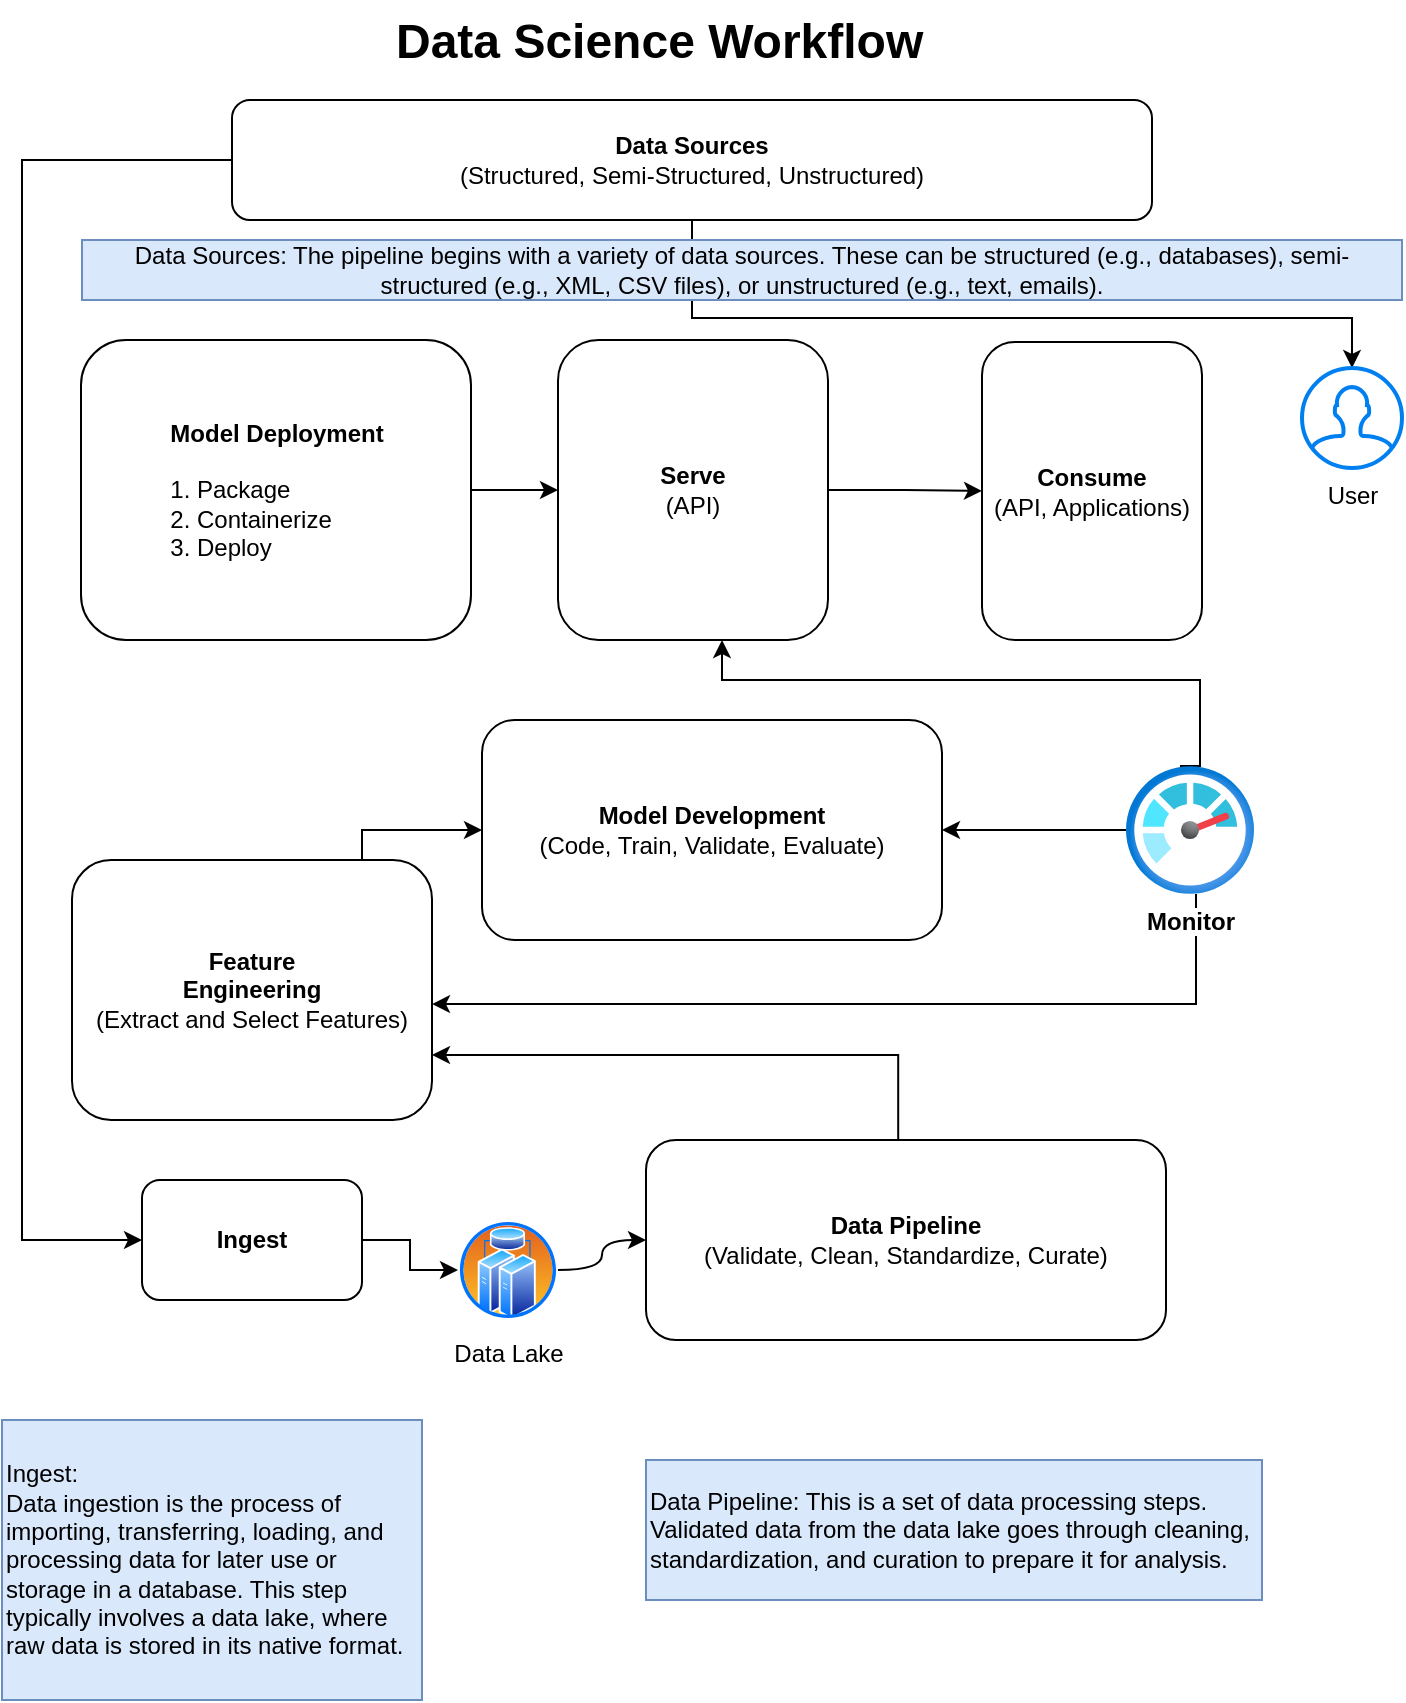 <mxfile version="24.2.5" type="github">
  <diagram id="RiWKcLgWkrJcIcHR27N2">
    <mxGraphModel dx="1118" dy="512" grid="1" gridSize="10" guides="1" tooltips="1" connect="1" arrows="1" fold="1" page="1" pageScale="1" pageWidth="850" pageHeight="1100" math="0" shadow="0">
      <root>
        <mxCell id="0" />
        <mxCell id="1" parent="0" />
        <mxCell id="2" value="&lt;b&gt;Data Sources&lt;/b&gt;&lt;div&gt;(Structured, Semi-Structured, Unstructured)&lt;/div&gt;" style="rounded=1;whiteSpace=wrap;html=1;" parent="1" vertex="1">
          <mxGeometry x="195" y="60" width="460" height="60" as="geometry" />
        </mxCell>
        <mxCell id="VYimN6RkKvtl3lPOf37L-23" value="" style="edgeStyle=orthogonalEdgeStyle;rounded=0;orthogonalLoop=1;jettySize=auto;html=1;exitX=0.5;exitY=1;exitDx=0;exitDy=0;strokeColor=default;" edge="1" parent="1" source="2" target="VYimN6RkKvtl3lPOf37L-8">
          <mxGeometry relative="1" as="geometry">
            <mxPoint x="425" y="109" as="sourcePoint" />
            <Array as="points">
              <mxPoint x="425" y="169" />
              <mxPoint x="755" y="169" />
            </Array>
          </mxGeometry>
        </mxCell>
        <mxCell id="VYimN6RkKvtl3lPOf37L-4" value="&lt;b&gt;Consume&lt;/b&gt;&lt;div&gt;(API, Applications)&lt;/div&gt;" style="rounded=1;whiteSpace=wrap;html=1;" vertex="1" parent="1">
          <mxGeometry x="570" y="181" width="110" height="149" as="geometry" />
        </mxCell>
        <mxCell id="VYimN6RkKvtl3lPOf37L-8" value="User" style="html=1;verticalLabelPosition=bottom;align=center;labelBackgroundColor=#ffffff;verticalAlign=top;strokeWidth=2;strokeColor=#0080F0;shadow=0;dashed=0;shape=mxgraph.ios7.icons.user;" vertex="1" parent="1">
          <mxGeometry x="730" y="194" width="50" height="50" as="geometry" />
        </mxCell>
        <mxCell id="VYimN6RkKvtl3lPOf37L-10" value="" style="edgeStyle=orthogonalEdgeStyle;rounded=0;orthogonalLoop=1;jettySize=auto;html=1;" edge="1" parent="1" source="VYimN6RkKvtl3lPOf37L-9" target="VYimN6RkKvtl3lPOf37L-4">
          <mxGeometry relative="1" as="geometry" />
        </mxCell>
        <mxCell id="VYimN6RkKvtl3lPOf37L-9" value="&lt;b&gt;Serve&lt;/b&gt;&lt;div&gt;(API)&lt;/div&gt;" style="rounded=1;whiteSpace=wrap;html=1;" vertex="1" parent="1">
          <mxGeometry x="358" y="180" width="135" height="150" as="geometry" />
        </mxCell>
        <mxCell id="VYimN6RkKvtl3lPOf37L-12" value="" style="edgeStyle=orthogonalEdgeStyle;rounded=0;orthogonalLoop=1;jettySize=auto;html=1;" edge="1" parent="1" source="VYimN6RkKvtl3lPOf37L-11" target="VYimN6RkKvtl3lPOf37L-9">
          <mxGeometry relative="1" as="geometry" />
        </mxCell>
        <mxCell id="VYimN6RkKvtl3lPOf37L-11" value="&lt;div style=&quot;text-align: left;&quot;&gt;&lt;span style=&quot;background-color: initial;&quot;&gt;&lt;b&gt;Model&amp;nbsp;&lt;/b&gt;&lt;/span&gt;&lt;b style=&quot;background-color: initial; text-align: center;&quot;&gt;Deployment&lt;/b&gt;&lt;/div&gt;&lt;div style=&quot;&quot;&gt;&lt;b&gt;&lt;br&gt;&lt;/b&gt;&lt;/div&gt;&lt;div style=&quot;text-align: left;&quot;&gt;1. Package&lt;/div&gt;&lt;div style=&quot;text-align: left;&quot;&gt;2. Containerize&lt;/div&gt;&lt;div style=&quot;text-align: left;&quot;&gt;3. Deploy&lt;/div&gt;" style="rounded=1;whiteSpace=wrap;html=1;" vertex="1" parent="1">
          <mxGeometry x="119.5" y="180" width="195" height="150" as="geometry" />
        </mxCell>
        <mxCell id="VYimN6RkKvtl3lPOf37L-13" value="&lt;b&gt;Model Development&lt;/b&gt;&lt;div&gt;(Code, Train, Validate, Evaluate)&lt;/div&gt;" style="rounded=1;whiteSpace=wrap;html=1;" vertex="1" parent="1">
          <mxGeometry x="320" y="370" width="230" height="110" as="geometry" />
        </mxCell>
        <mxCell id="VYimN6RkKvtl3lPOf37L-18" style="edgeStyle=orthogonalEdgeStyle;rounded=0;orthogonalLoop=1;jettySize=auto;html=1;entryX=0;entryY=0.5;entryDx=0;entryDy=0;" edge="1" parent="1" source="VYimN6RkKvtl3lPOf37L-14" target="VYimN6RkKvtl3lPOf37L-13">
          <mxGeometry relative="1" as="geometry">
            <Array as="points">
              <mxPoint x="260" y="425" />
            </Array>
          </mxGeometry>
        </mxCell>
        <mxCell id="VYimN6RkKvtl3lPOf37L-14" value="&lt;b&gt;Feature&lt;/b&gt;&lt;div&gt;&lt;b&gt;Engineering&lt;/b&gt;&lt;/div&gt;&lt;div&gt;(Extract and Select Features)&lt;/div&gt;" style="rounded=1;whiteSpace=wrap;html=1;" vertex="1" parent="1">
          <mxGeometry x="115" y="440" width="180" height="130" as="geometry" />
        </mxCell>
        <mxCell id="VYimN6RkKvtl3lPOf37L-16" style="edgeStyle=orthogonalEdgeStyle;rounded=0;orthogonalLoop=1;jettySize=auto;html=1;exitX=0.422;exitY=0;exitDx=0;exitDy=0;exitPerimeter=0;" edge="1" parent="1" source="VYimN6RkKvtl3lPOf37L-15" target="VYimN6RkKvtl3lPOf37L-9">
          <mxGeometry relative="1" as="geometry">
            <mxPoint x="679" y="383" as="sourcePoint" />
            <Array as="points">
              <mxPoint x="679" y="393" />
              <mxPoint x="679" y="350" />
              <mxPoint x="440" y="350" />
            </Array>
          </mxGeometry>
        </mxCell>
        <mxCell id="VYimN6RkKvtl3lPOf37L-17" value="" style="edgeStyle=orthogonalEdgeStyle;rounded=0;orthogonalLoop=1;jettySize=auto;html=1;entryX=1;entryY=0.5;entryDx=0;entryDy=0;" edge="1" parent="1" source="VYimN6RkKvtl3lPOf37L-15" target="VYimN6RkKvtl3lPOf37L-13">
          <mxGeometry relative="1" as="geometry">
            <mxPoint x="600" y="425" as="targetPoint" />
          </mxGeometry>
        </mxCell>
        <mxCell id="VYimN6RkKvtl3lPOf37L-30" style="rounded=0;orthogonalLoop=1;jettySize=auto;html=1;entryX=1;entryY=0.554;entryDx=0;entryDy=0;edgeStyle=orthogonalEdgeStyle;entryPerimeter=0;" edge="1" parent="1" source="VYimN6RkKvtl3lPOf37L-15" target="VYimN6RkKvtl3lPOf37L-14">
          <mxGeometry relative="1" as="geometry">
            <mxPoint x="360" y="512" as="targetPoint" />
            <Array as="points">
              <mxPoint x="677" y="512" />
            </Array>
          </mxGeometry>
        </mxCell>
        <mxCell id="VYimN6RkKvtl3lPOf37L-15" value="&lt;b&gt;Monitor&lt;/b&gt;" style="image;aspect=fixed;html=1;points=[];align=center;fontSize=12;image=img/lib/azure2/management_governance/Monitor.svg;" vertex="1" parent="1">
          <mxGeometry x="642" y="393" width="64" height="64" as="geometry" />
        </mxCell>
        <mxCell id="VYimN6RkKvtl3lPOf37L-33" style="edgeStyle=orthogonalEdgeStyle;rounded=0;orthogonalLoop=1;jettySize=auto;html=1;entryX=1;entryY=0.75;entryDx=0;entryDy=0;exitX=0.485;exitY=0;exitDx=0;exitDy=0;exitPerimeter=0;" edge="1" parent="1" source="VYimN6RkKvtl3lPOf37L-20" target="VYimN6RkKvtl3lPOf37L-14">
          <mxGeometry relative="1" as="geometry">
            <mxPoint x="430" y="510" as="targetPoint" />
            <mxPoint x="500" y="580" as="sourcePoint" />
          </mxGeometry>
        </mxCell>
        <mxCell id="VYimN6RkKvtl3lPOf37L-20" value="&lt;b&gt;Data Pipeline&lt;/b&gt;&lt;div&gt;(Validate, Clean, Standardize, Curate)&lt;/div&gt;" style="rounded=1;whiteSpace=wrap;html=1;" vertex="1" parent="1">
          <mxGeometry x="402" y="580" width="260" height="100" as="geometry" />
        </mxCell>
        <mxCell id="VYimN6RkKvtl3lPOf37L-27" value="" style="edgeStyle=orthogonalEdgeStyle;rounded=0;orthogonalLoop=1;jettySize=auto;html=1;entryX=0;entryY=0.5;entryDx=0;entryDy=0;" edge="1" parent="1" source="VYimN6RkKvtl3lPOf37L-24" target="VYimN6RkKvtl3lPOf37L-25">
          <mxGeometry relative="1" as="geometry" />
        </mxCell>
        <mxCell id="VYimN6RkKvtl3lPOf37L-24" value="&lt;b&gt;Ingest&lt;/b&gt;" style="rounded=1;whiteSpace=wrap;html=1;" vertex="1" parent="1">
          <mxGeometry x="150" y="600" width="110" height="60" as="geometry" />
        </mxCell>
        <mxCell id="VYimN6RkKvtl3lPOf37L-26" value="" style="edgeStyle=orthogonalEdgeStyle;rounded=0;orthogonalLoop=1;jettySize=auto;html=1;curved=1;" edge="1" parent="1" source="VYimN6RkKvtl3lPOf37L-25" target="VYimN6RkKvtl3lPOf37L-20">
          <mxGeometry relative="1" as="geometry" />
        </mxCell>
        <mxCell id="VYimN6RkKvtl3lPOf37L-25" value="Data Lake" style="image;aspect=fixed;perimeter=ellipsePerimeter;html=1;align=center;shadow=0;dashed=0;spacingTop=3;image=img/lib/active_directory/cluster_server.svg;" vertex="1" parent="1">
          <mxGeometry x="308" y="620" width="50" height="50" as="geometry" />
        </mxCell>
        <mxCell id="VYimN6RkKvtl3lPOf37L-28" style="edgeStyle=orthogonalEdgeStyle;rounded=0;orthogonalLoop=1;jettySize=auto;html=1;entryX=0;entryY=0.5;entryDx=0;entryDy=0;exitX=0;exitY=0.5;exitDx=0;exitDy=0;" edge="1" parent="1" source="2" target="VYimN6RkKvtl3lPOf37L-24">
          <mxGeometry relative="1" as="geometry">
            <mxPoint x="110" y="90" as="sourcePoint" />
            <mxPoint x="152" y="634" as="targetPoint" />
            <Array as="points">
              <mxPoint x="90" y="90" />
              <mxPoint x="90" y="630" />
            </Array>
          </mxGeometry>
        </mxCell>
        <mxCell id="VYimN6RkKvtl3lPOf37L-32" value="&lt;h1 style=&quot;margin-top: 0px;&quot;&gt;Data Science Workflow&amp;nbsp;&lt;/h1&gt;&lt;div&gt;&lt;br&gt;&lt;/div&gt;&lt;p&gt;&lt;br&gt;&lt;/p&gt;" style="text;html=1;whiteSpace=wrap;overflow=hidden;rounded=0;" vertex="1" parent="1">
          <mxGeometry x="275" y="10" width="300" height="40" as="geometry" />
        </mxCell>
        <mxCell id="VYimN6RkKvtl3lPOf37L-35" value="Data Sources: The pipeline begins with a variety of data sources. These can be structured (e.g., databases), semi-structured (e.g., XML, CSV files), or unstructured (e.g., text, emails)." style="text;html=1;align=center;verticalAlign=middle;whiteSpace=wrap;rounded=0;fillColor=#dae8fc;strokeColor=#6c8ebf;" vertex="1" parent="1">
          <mxGeometry x="120" y="130" width="660" height="30" as="geometry" />
        </mxCell>
        <mxCell id="VYimN6RkKvtl3lPOf37L-36" value="&lt;div style=&quot;&quot;&gt;&lt;span style=&quot;background-color: initial;&quot;&gt;Ingest:&amp;nbsp;&lt;/span&gt;&lt;/div&gt;&lt;div style=&quot;&quot;&gt;&lt;span style=&quot;background-color: initial;&quot;&gt;Data ingestion is the process of importing, transferring, loading, and processing data for later use or storage in a database. This step typically involves a data lake, where raw data is stored in its native format.&lt;/span&gt;&lt;/div&gt;" style="text;html=1;align=left;verticalAlign=middle;whiteSpace=wrap;rounded=0;fillColor=#dae8fc;strokeColor=#6c8ebf;" vertex="1" parent="1">
          <mxGeometry x="80" y="720" width="210" height="140" as="geometry" />
        </mxCell>
        <mxCell id="VYimN6RkKvtl3lPOf37L-38" value="&lt;div style=&quot;&quot;&gt;Data Pipeline: This is a set of data processing steps. Validated data from the data lake goes through cleaning, standardization, and curation to prepare it for analysis.&lt;br&gt;&lt;/div&gt;" style="text;html=1;align=left;verticalAlign=middle;whiteSpace=wrap;rounded=0;fillColor=#dae8fc;strokeColor=#6c8ebf;" vertex="1" parent="1">
          <mxGeometry x="402" y="740" width="308" height="70" as="geometry" />
        </mxCell>
      </root>
    </mxGraphModel>
  </diagram>
</mxfile>
